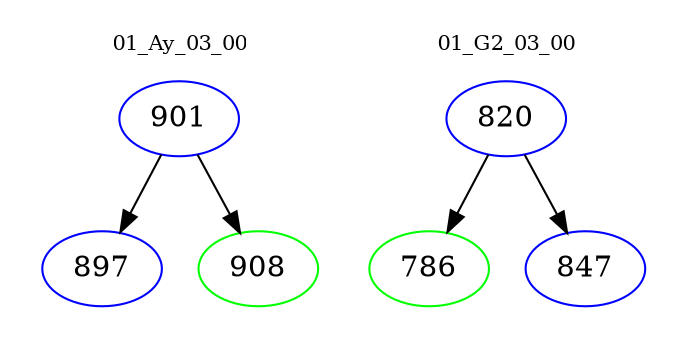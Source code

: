 digraph{
subgraph cluster_0 {
color = white
label = "01_Ay_03_00";
fontsize=10;
T0_901 [label="901", color="blue"]
T0_901 -> T0_897 [color="black"]
T0_897 [label="897", color="blue"]
T0_901 -> T0_908 [color="black"]
T0_908 [label="908", color="green"]
}
subgraph cluster_1 {
color = white
label = "01_G2_03_00";
fontsize=10;
T1_820 [label="820", color="blue"]
T1_820 -> T1_786 [color="black"]
T1_786 [label="786", color="green"]
T1_820 -> T1_847 [color="black"]
T1_847 [label="847", color="blue"]
}
}

